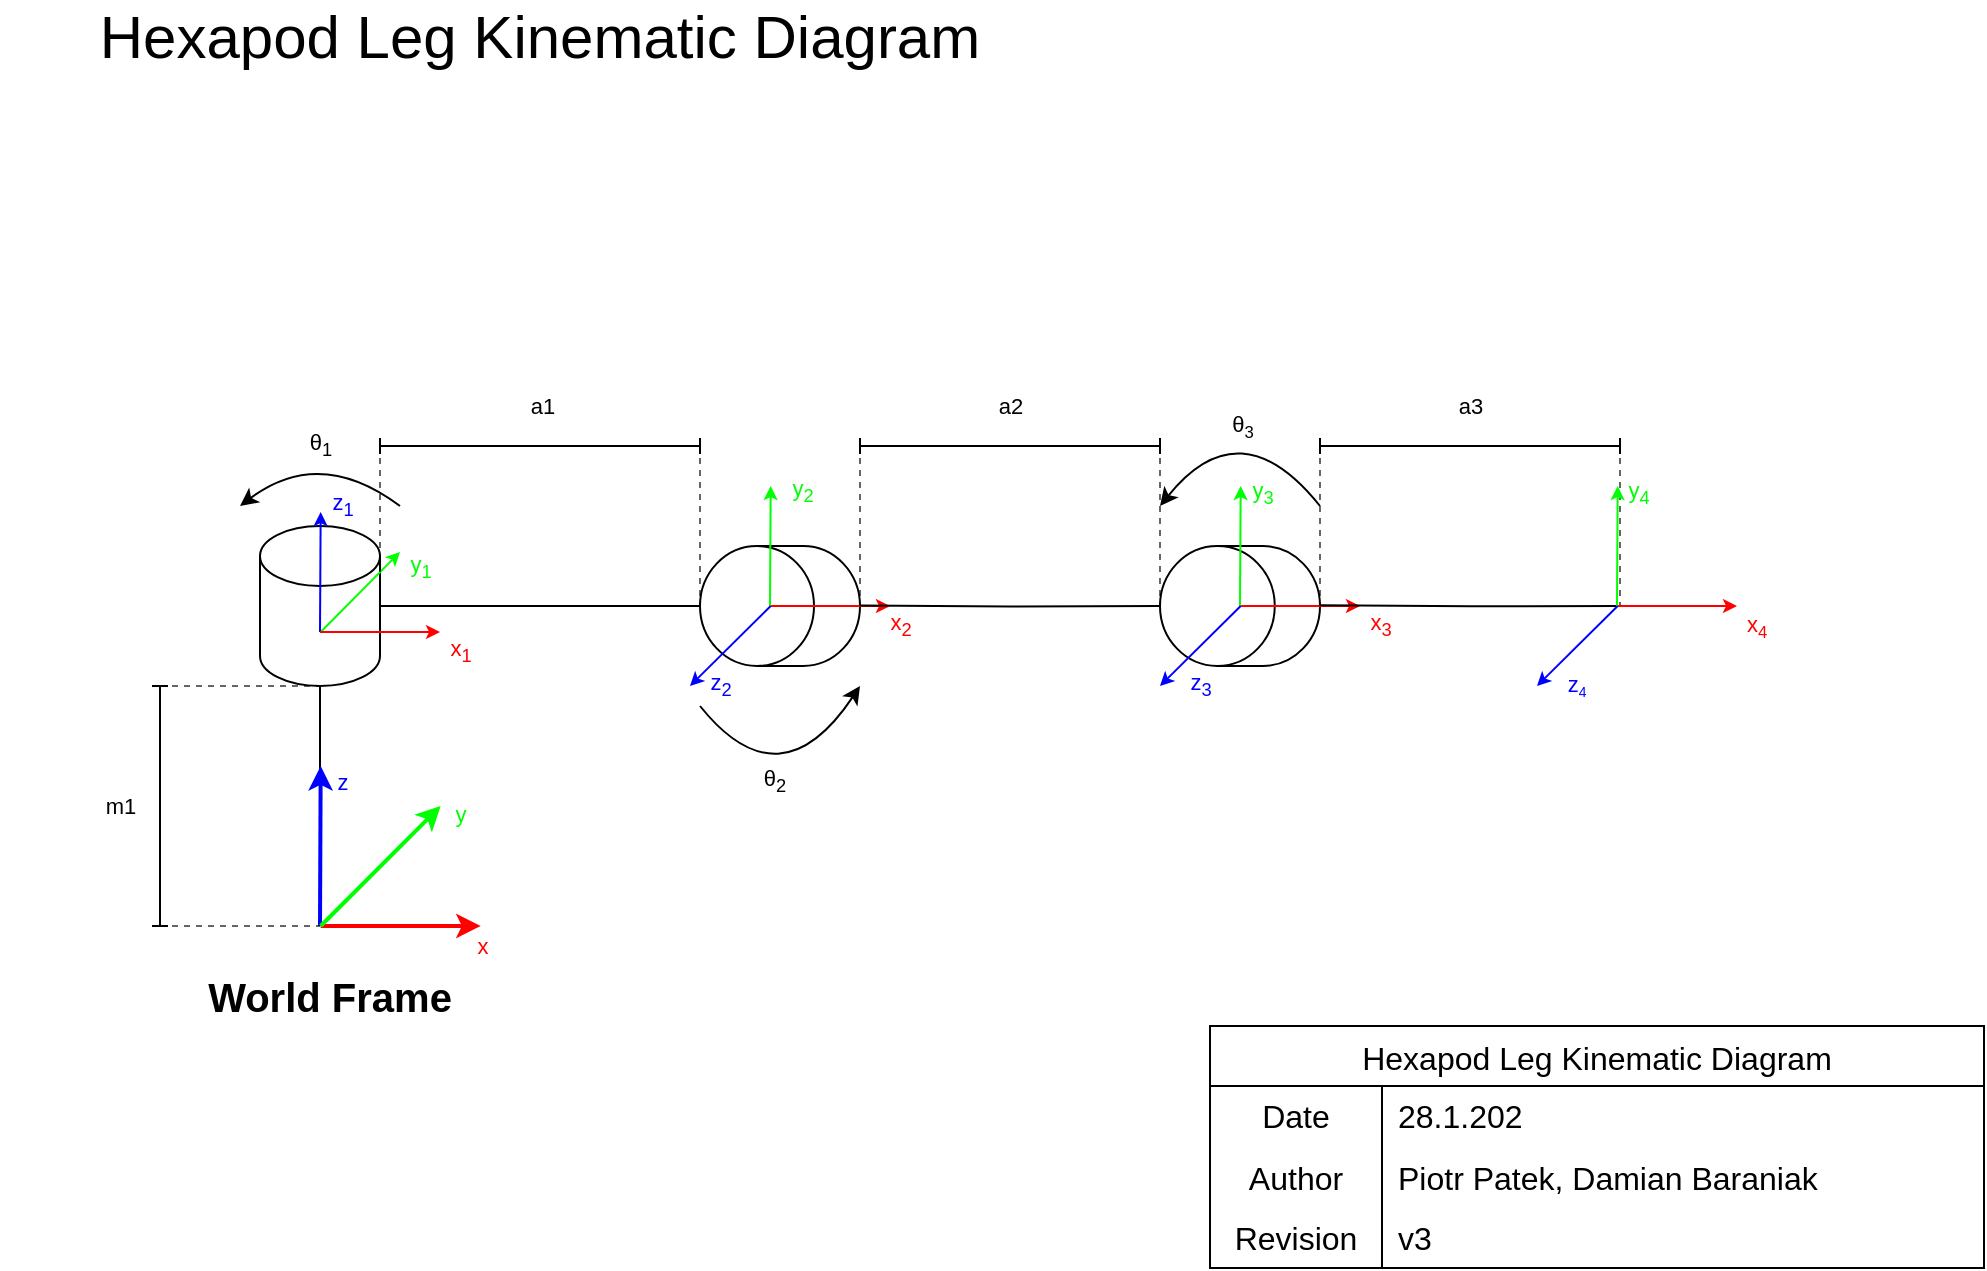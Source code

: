 <mxfile version="23.0.2" type="device">
  <diagram name="Strona-1" id="1XHVDGRbax1TFDbpCu7W">
    <mxGraphModel dx="1327" dy="766" grid="1" gridSize="10" guides="1" tooltips="1" connect="1" arrows="1" fold="1" page="1" pageScale="1" pageWidth="1169" pageHeight="827" math="0" shadow="0">
      <root>
        <mxCell id="0" />
        <mxCell id="1" parent="0" />
        <mxCell id="lL7PBCdeR99eN_gaU9C0-11" style="edgeStyle=orthogonalEdgeStyle;rounded=0;orthogonalLoop=1;jettySize=auto;html=1;endArrow=none;endFill=0;" parent="1" source="lL7PBCdeR99eN_gaU9C0-1" edge="1">
          <mxGeometry relative="1" as="geometry">
            <mxPoint x="300" y="560" as="targetPoint" />
          </mxGeometry>
        </mxCell>
        <mxCell id="lL7PBCdeR99eN_gaU9C0-1" value="" style="shape=cylinder3;whiteSpace=wrap;html=1;boundedLbl=1;backgroundOutline=1;size=15;" parent="1" vertex="1">
          <mxGeometry x="270" y="360" width="60" height="80" as="geometry" />
        </mxCell>
        <mxCell id="lL7PBCdeR99eN_gaU9C0-2" value="" style="shape=cylinder3;whiteSpace=wrap;html=1;boundedLbl=1;backgroundOutline=1;size=28.502;rotation=-90;" parent="1" vertex="1">
          <mxGeometry x="500" y="360" width="60" height="80" as="geometry" />
        </mxCell>
        <mxCell id="lL7PBCdeR99eN_gaU9C0-6" value="" style="shape=cylinder3;whiteSpace=wrap;html=1;boundedLbl=1;backgroundOutline=1;size=28.69;rotation=-90;" parent="1" vertex="1">
          <mxGeometry x="730" y="360" width="60" height="80" as="geometry" />
        </mxCell>
        <mxCell id="lL7PBCdeR99eN_gaU9C0-7" value="" style="endArrow=classic;html=1;rounded=0;strokeWidth=2;strokeColor=#ff0000;" parent="1" edge="1">
          <mxGeometry width="50" height="50" relative="1" as="geometry">
            <mxPoint x="300.34" y="560" as="sourcePoint" />
            <mxPoint x="380.34" y="560" as="targetPoint" />
          </mxGeometry>
        </mxCell>
        <mxCell id="lL7PBCdeR99eN_gaU9C0-76" value="&lt;font color=&quot;#ff0000&quot;&gt;x&lt;/font&gt;" style="edgeLabel;html=1;align=center;verticalAlign=middle;resizable=0;points=[];" parent="lL7PBCdeR99eN_gaU9C0-7" vertex="1" connectable="0">
          <mxGeometry x="0.799" y="1" relative="1" as="geometry">
            <mxPoint x="8" y="11" as="offset" />
          </mxGeometry>
        </mxCell>
        <mxCell id="lL7PBCdeR99eN_gaU9C0-8" value="" style="endArrow=classic;html=1;rounded=0;strokeWidth=2;strokeColor=#0000FF;" parent="1" edge="1">
          <mxGeometry width="50" height="50" relative="1" as="geometry">
            <mxPoint x="300" y="560" as="sourcePoint" />
            <mxPoint x="300.34" y="480" as="targetPoint" />
          </mxGeometry>
        </mxCell>
        <mxCell id="lL7PBCdeR99eN_gaU9C0-74" value="&lt;font color=&quot;#0000ff&quot;&gt;z&lt;/font&gt;" style="edgeLabel;html=1;align=center;verticalAlign=middle;resizable=0;points=[];" parent="lL7PBCdeR99eN_gaU9C0-8" vertex="1" connectable="0">
          <mxGeometry x="0.812" y="-2" relative="1" as="geometry">
            <mxPoint x="8" as="offset" />
          </mxGeometry>
        </mxCell>
        <mxCell id="lL7PBCdeR99eN_gaU9C0-9" value="" style="endArrow=classic;html=1;rounded=0;strokeWidth=2;strokeColor=#00FF00;" parent="1" edge="1">
          <mxGeometry width="50" height="50" relative="1" as="geometry">
            <mxPoint x="300.34" y="560" as="sourcePoint" />
            <mxPoint x="360.34" y="500" as="targetPoint" />
          </mxGeometry>
        </mxCell>
        <mxCell id="lL7PBCdeR99eN_gaU9C0-75" value="y" style="edgeLabel;html=1;align=center;verticalAlign=middle;resizable=0;points=[];fontColor=#00FF00;" parent="lL7PBCdeR99eN_gaU9C0-9" vertex="1" connectable="0">
          <mxGeometry x="0.863" relative="1" as="geometry">
            <mxPoint x="14" as="offset" />
          </mxGeometry>
        </mxCell>
        <mxCell id="lL7PBCdeR99eN_gaU9C0-14" value="" style="endArrow=classic;html=1;rounded=0;strokeWidth=1;strokeColor=#00FF00;jumpSize=6;startSize=4;endSize=4;" parent="1" edge="1">
          <mxGeometry width="50" height="50" relative="1" as="geometry">
            <mxPoint x="300.34" y="413" as="sourcePoint" />
            <mxPoint x="340" y="373" as="targetPoint" />
          </mxGeometry>
        </mxCell>
        <mxCell id="lL7PBCdeR99eN_gaU9C0-85" value="y&lt;sub&gt;1&lt;/sub&gt;" style="edgeLabel;html=1;align=center;verticalAlign=middle;resizable=0;points=[];fontColor=#00FF00;" parent="lL7PBCdeR99eN_gaU9C0-14" vertex="1" connectable="0">
          <mxGeometry x="0.683" relative="1" as="geometry">
            <mxPoint x="16" y="1" as="offset" />
          </mxGeometry>
        </mxCell>
        <mxCell id="lL7PBCdeR99eN_gaU9C0-16" value="" style="endArrow=none;dashed=1;html=1;rounded=0;opacity=60;" parent="1" edge="1">
          <mxGeometry width="50" height="50" relative="1" as="geometry">
            <mxPoint x="220" y="560" as="sourcePoint" />
            <mxPoint x="300" y="560" as="targetPoint" />
          </mxGeometry>
        </mxCell>
        <mxCell id="lL7PBCdeR99eN_gaU9C0-17" value="" style="endArrow=none;dashed=1;html=1;rounded=0;opacity=60;" parent="1" edge="1">
          <mxGeometry width="50" height="50" relative="1" as="geometry">
            <mxPoint x="220" y="440" as="sourcePoint" />
            <mxPoint x="300" y="440" as="targetPoint" />
          </mxGeometry>
        </mxCell>
        <mxCell id="lL7PBCdeR99eN_gaU9C0-18" style="edgeStyle=orthogonalEdgeStyle;rounded=0;orthogonalLoop=1;jettySize=auto;html=1;entryX=0.5;entryY=0;entryDx=0;entryDy=0;entryPerimeter=0;endArrow=none;endFill=0;" parent="1" source="lL7PBCdeR99eN_gaU9C0-1" target="lL7PBCdeR99eN_gaU9C0-2" edge="1">
          <mxGeometry relative="1" as="geometry" />
        </mxCell>
        <mxCell id="lL7PBCdeR99eN_gaU9C0-28" value="" style="endArrow=none;dashed=1;html=1;rounded=0;opacity=60;" parent="1" edge="1">
          <mxGeometry width="50" height="50" relative="1" as="geometry">
            <mxPoint x="490" y="320" as="sourcePoint" />
            <mxPoint x="490" y="400" as="targetPoint" />
          </mxGeometry>
        </mxCell>
        <mxCell id="lL7PBCdeR99eN_gaU9C0-34" value="" style="endArrow=baseDash;html=1;rounded=0;startArrow=baseDash;startFill=0;endFill=0;" parent="1" edge="1">
          <mxGeometry width="50" height="50" relative="1" as="geometry">
            <mxPoint x="220" y="560" as="sourcePoint" />
            <mxPoint x="220" y="440" as="targetPoint" />
          </mxGeometry>
        </mxCell>
        <mxCell id="lL7PBCdeR99eN_gaU9C0-36" value="m1&lt;br&gt;" style="edgeLabel;html=1;align=center;verticalAlign=middle;resizable=0;points=[];" parent="lL7PBCdeR99eN_gaU9C0-34" vertex="1" connectable="0">
          <mxGeometry x="0.181" y="2" relative="1" as="geometry">
            <mxPoint x="-18" y="11" as="offset" />
          </mxGeometry>
        </mxCell>
        <mxCell id="lL7PBCdeR99eN_gaU9C0-41" style="edgeStyle=orthogonalEdgeStyle;rounded=0;orthogonalLoop=1;jettySize=auto;html=1;entryX=0.5;entryY=0;entryDx=0;entryDy=0;entryPerimeter=0;endArrow=baseDash;endFill=0;startArrow=baseDash;startFill=0;" parent="1" edge="1">
          <mxGeometry relative="1" as="geometry">
            <mxPoint x="330" y="320" as="sourcePoint" />
            <mxPoint x="490" y="320" as="targetPoint" />
          </mxGeometry>
        </mxCell>
        <mxCell id="lL7PBCdeR99eN_gaU9C0-42" value="a1&lt;br&gt;" style="edgeLabel;html=1;align=center;verticalAlign=middle;resizable=0;points=[];" parent="lL7PBCdeR99eN_gaU9C0-41" vertex="1" connectable="0">
          <mxGeometry x="0.18" y="1" relative="1" as="geometry">
            <mxPoint x="-14" y="-19" as="offset" />
          </mxGeometry>
        </mxCell>
        <mxCell id="lL7PBCdeR99eN_gaU9C0-58" value="" style="endArrow=none;dashed=1;html=1;rounded=0;opacity=60;" parent="1" edge="1">
          <mxGeometry width="50" height="50" relative="1" as="geometry">
            <mxPoint x="330" y="320" as="sourcePoint" />
            <mxPoint x="330" y="400" as="targetPoint" />
          </mxGeometry>
        </mxCell>
        <mxCell id="lL7PBCdeR99eN_gaU9C0-65" value="World Frame" style="text;html=1;strokeColor=none;fillColor=none;align=center;verticalAlign=middle;whiteSpace=wrap;rounded=0;fontStyle=1;fontSize=20;" parent="1" vertex="1">
          <mxGeometry x="230" y="580" width="150" height="30" as="geometry" />
        </mxCell>
        <mxCell id="lL7PBCdeR99eN_gaU9C0-67" value="" style="endArrow=classic;html=1;rounded=0;strokeWidth=1;strokeColor=#ff0000;jumpSize=6;startSize=4;endSize=4;" parent="1" edge="1">
          <mxGeometry width="50" height="50" relative="1" as="geometry">
            <mxPoint x="525" y="400" as="sourcePoint" />
            <mxPoint x="585" y="400" as="targetPoint" />
          </mxGeometry>
        </mxCell>
        <mxCell id="lL7PBCdeR99eN_gaU9C0-86" value="x&lt;sub&gt;2&lt;/sub&gt;" style="edgeLabel;html=1;align=center;verticalAlign=middle;resizable=0;points=[];fontColor=#FF0000;" parent="lL7PBCdeR99eN_gaU9C0-67" vertex="1" connectable="0">
          <mxGeometry x="0.866" y="-1" relative="1" as="geometry">
            <mxPoint x="9" y="9" as="offset" />
          </mxGeometry>
        </mxCell>
        <mxCell id="lL7PBCdeR99eN_gaU9C0-68" value="" style="endArrow=classic;html=1;rounded=0;strokeWidth=1;strokeColor=#00ff00;jumpSize=6;startSize=4;endSize=4;" parent="1" edge="1">
          <mxGeometry width="50" height="50" relative="1" as="geometry">
            <mxPoint x="525" y="400" as="sourcePoint" />
            <mxPoint x="525.34" y="340" as="targetPoint" />
          </mxGeometry>
        </mxCell>
        <mxCell id="lL7PBCdeR99eN_gaU9C0-87" value="y&lt;sub&gt;2&lt;/sub&gt;" style="edgeLabel;html=1;align=center;verticalAlign=middle;resizable=0;points=[];fontColor=#00FF00;" parent="lL7PBCdeR99eN_gaU9C0-68" vertex="1" connectable="0">
          <mxGeometry x="0.898" y="-1" relative="1" as="geometry">
            <mxPoint x="14" as="offset" />
          </mxGeometry>
        </mxCell>
        <mxCell id="lL7PBCdeR99eN_gaU9C0-69" value="" style="endArrow=classic;html=1;rounded=0;strokeWidth=1;strokeColor=#0000ff;jumpSize=6;startSize=4;endSize=4;" parent="1" edge="1">
          <mxGeometry width="50" height="50" relative="1" as="geometry">
            <mxPoint x="525.34" y="400" as="sourcePoint" />
            <mxPoint x="485" y="440" as="targetPoint" />
          </mxGeometry>
        </mxCell>
        <mxCell id="lL7PBCdeR99eN_gaU9C0-84" value="z&lt;sub&gt;2&lt;/sub&gt;" style="edgeLabel;html=1;align=center;verticalAlign=middle;resizable=0;points=[];fontColor=#0000FF;" parent="lL7PBCdeR99eN_gaU9C0-69" vertex="1" connectable="0">
          <mxGeometry x="0.867" y="-1" relative="1" as="geometry">
            <mxPoint x="13" y="3" as="offset" />
          </mxGeometry>
        </mxCell>
        <mxCell id="lL7PBCdeR99eN_gaU9C0-71" value="" style="endArrow=classic;html=1;rounded=0;strokeWidth=1;strokeColor=#0000FF;jumpSize=6;startSize=4;endSize=4;" parent="1" edge="1">
          <mxGeometry width="50" height="50" relative="1" as="geometry">
            <mxPoint x="300" y="413" as="sourcePoint" />
            <mxPoint x="300.34" y="353" as="targetPoint" />
          </mxGeometry>
        </mxCell>
        <mxCell id="lL7PBCdeR99eN_gaU9C0-77" value="z&lt;sub&gt;1&lt;/sub&gt;" style="edgeLabel;html=1;align=center;verticalAlign=middle;resizable=0;points=[];fontColor=#0000FF;" parent="lL7PBCdeR99eN_gaU9C0-71" vertex="1" connectable="0">
          <mxGeometry x="0.902" relative="1" as="geometry">
            <mxPoint x="10" y="-6" as="offset" />
          </mxGeometry>
        </mxCell>
        <mxCell id="lL7PBCdeR99eN_gaU9C0-72" value="" style="endArrow=classic;html=1;rounded=0;strokeWidth=1;strokeColor=#ff0000;jumpSize=6;startSize=4;endSize=4;" parent="1" edge="1">
          <mxGeometry width="50" height="50" relative="1" as="geometry">
            <mxPoint x="300" y="413" as="sourcePoint" />
            <mxPoint x="360" y="413" as="targetPoint" />
          </mxGeometry>
        </mxCell>
        <mxCell id="lL7PBCdeR99eN_gaU9C0-79" value="x&lt;sub&gt;1&lt;/sub&gt;" style="edgeLabel;html=1;align=center;verticalAlign=middle;resizable=0;points=[];fontColor=#FF0000;" parent="lL7PBCdeR99eN_gaU9C0-72" vertex="1" connectable="0">
          <mxGeometry x="0.699" y="-1" relative="1" as="geometry">
            <mxPoint x="19" y="9" as="offset" />
          </mxGeometry>
        </mxCell>
        <mxCell id="lL7PBCdeR99eN_gaU9C0-80" value="" style="endArrow=classic;html=1;rounded=0;strokeWidth=1;strokeColor=#ff0000;jumpSize=6;startSize=4;endSize=4;" parent="1" edge="1">
          <mxGeometry width="50" height="50" relative="1" as="geometry">
            <mxPoint x="760" y="400" as="sourcePoint" />
            <mxPoint x="820" y="400" as="targetPoint" />
          </mxGeometry>
        </mxCell>
        <mxCell id="lL7PBCdeR99eN_gaU9C0-89" value="x&lt;sub&gt;3&lt;/sub&gt;" style="edgeLabel;html=1;align=center;verticalAlign=middle;resizable=0;points=[];fontColor=#FF0000;" parent="lL7PBCdeR99eN_gaU9C0-80" vertex="1" connectable="0">
          <mxGeometry x="0.816" y="-1" relative="1" as="geometry">
            <mxPoint x="15" y="9" as="offset" />
          </mxGeometry>
        </mxCell>
        <mxCell id="lL7PBCdeR99eN_gaU9C0-81" value="" style="endArrow=classic;html=1;rounded=0;strokeWidth=1;strokeColor=#00ff00;jumpSize=6;startSize=4;endSize=4;" parent="1" edge="1">
          <mxGeometry width="50" height="50" relative="1" as="geometry">
            <mxPoint x="760" y="400" as="sourcePoint" />
            <mxPoint x="760.34" y="340" as="targetPoint" />
          </mxGeometry>
        </mxCell>
        <mxCell id="lL7PBCdeR99eN_gaU9C0-90" value="y&lt;sub&gt;3&lt;/sub&gt;" style="edgeLabel;html=1;align=center;verticalAlign=middle;resizable=0;points=[];fontColor=#00FF00;" parent="lL7PBCdeR99eN_gaU9C0-81" vertex="1" connectable="0">
          <mxGeometry x="0.862" y="1" relative="1" as="geometry">
            <mxPoint x="11" as="offset" />
          </mxGeometry>
        </mxCell>
        <mxCell id="lL7PBCdeR99eN_gaU9C0-82" value="" style="endArrow=classic;html=1;rounded=0;strokeWidth=1;strokeColor=#0000ff;jumpSize=6;startSize=4;endSize=4;" parent="1" edge="1">
          <mxGeometry width="50" height="50" relative="1" as="geometry">
            <mxPoint x="760.34" y="400" as="sourcePoint" />
            <mxPoint x="720" y="440" as="targetPoint" />
          </mxGeometry>
        </mxCell>
        <mxCell id="lL7PBCdeR99eN_gaU9C0-88" value="z&lt;sub&gt;3&lt;/sub&gt;" style="edgeLabel;html=1;align=center;verticalAlign=middle;resizable=0;points=[];fontColor=#0000FF;" parent="lL7PBCdeR99eN_gaU9C0-82" vertex="1" connectable="0">
          <mxGeometry x="0.823" y="-1" relative="1" as="geometry">
            <mxPoint x="17" y="4" as="offset" />
          </mxGeometry>
        </mxCell>
        <mxCell id="lL7PBCdeR99eN_gaU9C0-101" value="" style="curved=1;endArrow=classic;html=1;rounded=0;" parent="1" edge="1">
          <mxGeometry width="50" height="50" relative="1" as="geometry">
            <mxPoint x="340" y="350" as="sourcePoint" />
            <mxPoint x="260" y="350" as="targetPoint" />
            <Array as="points">
              <mxPoint x="300" y="320" />
            </Array>
          </mxGeometry>
        </mxCell>
        <mxCell id="lL7PBCdeR99eN_gaU9C0-102" value="θ&lt;sub&gt;1&lt;/sub&gt;" style="edgeLabel;html=1;align=center;verticalAlign=middle;resizable=0;points=[];" parent="lL7PBCdeR99eN_gaU9C0-101" vertex="1" connectable="0">
          <mxGeometry x="0.32" y="13" relative="1" as="geometry">
            <mxPoint x="5" y="-20" as="offset" />
          </mxGeometry>
        </mxCell>
        <mxCell id="lL7PBCdeR99eN_gaU9C0-103" value="" style="curved=1;endArrow=classic;html=1;rounded=0;" parent="1" edge="1">
          <mxGeometry width="50" height="50" relative="1" as="geometry">
            <mxPoint x="490" y="450" as="sourcePoint" />
            <mxPoint x="570" y="440" as="targetPoint" />
            <Array as="points">
              <mxPoint x="530" y="500" />
            </Array>
          </mxGeometry>
        </mxCell>
        <mxCell id="lL7PBCdeR99eN_gaU9C0-104" value="θ&lt;sub&gt;2&lt;/sub&gt;" style="edgeLabel;html=1;align=center;verticalAlign=middle;resizable=0;points=[];" parent="lL7PBCdeR99eN_gaU9C0-103" vertex="1" connectable="0">
          <mxGeometry x="0.32" y="13" relative="1" as="geometry">
            <mxPoint x="-7" y="17" as="offset" />
          </mxGeometry>
        </mxCell>
        <mxCell id="lL7PBCdeR99eN_gaU9C0-105" value="" style="curved=1;endArrow=classic;html=1;rounded=0;" parent="1" edge="1">
          <mxGeometry width="50" height="50" relative="1" as="geometry">
            <mxPoint x="800" y="350" as="sourcePoint" />
            <mxPoint x="720" y="350" as="targetPoint" />
            <Array as="points">
              <mxPoint x="760" y="300" />
            </Array>
          </mxGeometry>
        </mxCell>
        <mxCell id="lL7PBCdeR99eN_gaU9C0-106" value="θ&lt;font size=&quot;1&quot;&gt;&lt;sub&gt;3&lt;/sub&gt;&lt;/font&gt;" style="edgeLabel;html=1;align=center;verticalAlign=middle;resizable=0;points=[];" parent="lL7PBCdeR99eN_gaU9C0-105" vertex="1" connectable="0">
          <mxGeometry x="0.32" y="13" relative="1" as="geometry">
            <mxPoint x="3" y="-14" as="offset" />
          </mxGeometry>
        </mxCell>
        <mxCell id="lL7PBCdeR99eN_gaU9C0-107" value="Hexapod Leg Kinematic Diagram" style="text;html=1;strokeColor=none;fillColor=none;align=center;verticalAlign=middle;whiteSpace=wrap;rounded=0;fontSize=30;" parent="1" vertex="1">
          <mxGeometry x="140" y="100" width="540" height="30" as="geometry" />
        </mxCell>
        <mxCell id="lL7PBCdeR99eN_gaU9C0-108" value="Hexapod Leg Kinematic Diagram" style="shape=table;startSize=30;container=1;collapsible=0;childLayout=tableLayout;fixedRows=1;rowLines=0;fontStyle=0;strokeColor=default;fontSize=16;" parent="1" vertex="1">
          <mxGeometry x="745" y="610" width="387" height="121" as="geometry" />
        </mxCell>
        <mxCell id="lL7PBCdeR99eN_gaU9C0-109" value="" style="shape=tableRow;horizontal=0;startSize=0;swimlaneHead=0;swimlaneBody=0;top=0;left=0;bottom=0;right=0;collapsible=0;dropTarget=0;fillColor=none;points=[[0,0.5],[1,0.5]];portConstraint=eastwest;strokeColor=inherit;fontSize=16;opacity=0;perimeterSpacing=6;" parent="lL7PBCdeR99eN_gaU9C0-108" vertex="1">
          <mxGeometry y="30" width="387" height="30" as="geometry" />
        </mxCell>
        <mxCell id="lL7PBCdeR99eN_gaU9C0-110" value="Date" style="shape=partialRectangle;html=1;whiteSpace=wrap;connectable=0;fillColor=none;top=0;left=0;bottom=0;right=0;overflow=hidden;pointerEvents=1;strokeColor=inherit;fontSize=16;" parent="lL7PBCdeR99eN_gaU9C0-109" vertex="1">
          <mxGeometry width="86" height="30" as="geometry">
            <mxRectangle width="86" height="30" as="alternateBounds" />
          </mxGeometry>
        </mxCell>
        <mxCell id="lL7PBCdeR99eN_gaU9C0-111" value="28.1.202" style="shape=partialRectangle;html=1;whiteSpace=wrap;connectable=0;fillColor=none;top=0;left=0;bottom=0;right=0;align=left;spacingLeft=6;overflow=hidden;strokeColor=default;fontSize=16;perimeterSpacing=2;" parent="lL7PBCdeR99eN_gaU9C0-109" vertex="1">
          <mxGeometry x="86" width="301" height="30" as="geometry">
            <mxRectangle width="301" height="30" as="alternateBounds" />
          </mxGeometry>
        </mxCell>
        <mxCell id="lL7PBCdeR99eN_gaU9C0-112" value="" style="shape=tableRow;horizontal=0;startSize=0;swimlaneHead=0;swimlaneBody=0;top=0;left=0;bottom=0;right=0;collapsible=0;dropTarget=0;fillColor=none;points=[[0,0.5],[1,0.5]];portConstraint=eastwest;strokeColor=default;fontSize=16;" parent="lL7PBCdeR99eN_gaU9C0-108" vertex="1">
          <mxGeometry y="60" width="387" height="31" as="geometry" />
        </mxCell>
        <mxCell id="lL7PBCdeR99eN_gaU9C0-113" value="Author" style="shape=partialRectangle;html=1;whiteSpace=wrap;connectable=0;fillColor=none;top=0;left=0;bottom=0;right=0;overflow=hidden;strokeColor=inherit;fontSize=16;" parent="lL7PBCdeR99eN_gaU9C0-112" vertex="1">
          <mxGeometry width="86" height="31" as="geometry">
            <mxRectangle width="86" height="31" as="alternateBounds" />
          </mxGeometry>
        </mxCell>
        <mxCell id="lL7PBCdeR99eN_gaU9C0-114" value="Piotr Patek, Damian Baraniak" style="shape=partialRectangle;html=1;whiteSpace=wrap;connectable=0;fillColor=none;top=0;left=0;bottom=0;right=0;align=left;spacingLeft=6;overflow=hidden;strokeColor=inherit;fontSize=16;" parent="lL7PBCdeR99eN_gaU9C0-112" vertex="1">
          <mxGeometry x="86" width="301" height="31" as="geometry">
            <mxRectangle width="301" height="31" as="alternateBounds" />
          </mxGeometry>
        </mxCell>
        <mxCell id="lL7PBCdeR99eN_gaU9C0-115" value="" style="shape=tableRow;horizontal=0;startSize=0;swimlaneHead=0;swimlaneBody=0;top=0;left=0;bottom=0;right=0;collapsible=0;dropTarget=0;fillColor=none;points=[[0,0.5],[1,0.5]];portConstraint=eastwest;strokeColor=inherit;fontSize=16;" parent="lL7PBCdeR99eN_gaU9C0-108" vertex="1">
          <mxGeometry y="91" width="387" height="30" as="geometry" />
        </mxCell>
        <mxCell id="lL7PBCdeR99eN_gaU9C0-116" value="Revision" style="shape=partialRectangle;html=1;whiteSpace=wrap;connectable=0;fillColor=none;top=0;left=0;bottom=0;right=0;overflow=hidden;strokeColor=inherit;fontSize=16;" parent="lL7PBCdeR99eN_gaU9C0-115" vertex="1">
          <mxGeometry width="86" height="30" as="geometry">
            <mxRectangle width="86" height="30" as="alternateBounds" />
          </mxGeometry>
        </mxCell>
        <mxCell id="lL7PBCdeR99eN_gaU9C0-117" value="v3" style="shape=partialRectangle;html=1;whiteSpace=wrap;connectable=0;fillColor=none;top=0;left=0;bottom=0;right=0;align=left;spacingLeft=6;overflow=hidden;strokeColor=inherit;fontSize=16;" parent="lL7PBCdeR99eN_gaU9C0-115" vertex="1">
          <mxGeometry x="86" width="301" height="30" as="geometry">
            <mxRectangle width="301" height="30" as="alternateBounds" />
          </mxGeometry>
        </mxCell>
        <mxCell id="pQnR7xrfRqrv3m9M9BXT-1" style="edgeStyle=orthogonalEdgeStyle;rounded=0;orthogonalLoop=1;jettySize=auto;html=1;endArrow=none;endFill=0;entryX=0.5;entryY=0;entryDx=0;entryDy=0;entryPerimeter=0;" edge="1" parent="1" target="lL7PBCdeR99eN_gaU9C0-6">
          <mxGeometry relative="1" as="geometry">
            <mxPoint x="570" y="399.76" as="sourcePoint" />
            <mxPoint x="690" y="400" as="targetPoint" />
          </mxGeometry>
        </mxCell>
        <mxCell id="pQnR7xrfRqrv3m9M9BXT-2" value="" style="endArrow=none;dashed=1;html=1;rounded=0;opacity=60;" edge="1" parent="1">
          <mxGeometry width="50" height="50" relative="1" as="geometry">
            <mxPoint x="570" y="320" as="sourcePoint" />
            <mxPoint x="570" y="400" as="targetPoint" />
          </mxGeometry>
        </mxCell>
        <mxCell id="pQnR7xrfRqrv3m9M9BXT-3" value="" style="endArrow=none;dashed=1;html=1;rounded=0;opacity=60;" edge="1" parent="1">
          <mxGeometry width="50" height="50" relative="1" as="geometry">
            <mxPoint x="720" y="320" as="sourcePoint" />
            <mxPoint x="720" y="400" as="targetPoint" />
          </mxGeometry>
        </mxCell>
        <mxCell id="pQnR7xrfRqrv3m9M9BXT-4" style="edgeStyle=orthogonalEdgeStyle;rounded=0;orthogonalLoop=1;jettySize=auto;html=1;endArrow=baseDash;endFill=0;startArrow=baseDash;startFill=0;" edge="1" parent="1">
          <mxGeometry relative="1" as="geometry">
            <mxPoint x="570" y="320" as="sourcePoint" />
            <mxPoint x="720" y="320" as="targetPoint" />
          </mxGeometry>
        </mxCell>
        <mxCell id="pQnR7xrfRqrv3m9M9BXT-5" value="a2" style="edgeLabel;html=1;align=center;verticalAlign=middle;resizable=0;points=[];" vertex="1" connectable="0" parent="pQnR7xrfRqrv3m9M9BXT-4">
          <mxGeometry x="0.18" y="1" relative="1" as="geometry">
            <mxPoint x="-14" y="-19" as="offset" />
          </mxGeometry>
        </mxCell>
        <mxCell id="pQnR7xrfRqrv3m9M9BXT-6" style="edgeStyle=orthogonalEdgeStyle;rounded=0;orthogonalLoop=1;jettySize=auto;html=1;endArrow=none;endFill=0;" edge="1" parent="1">
          <mxGeometry relative="1" as="geometry">
            <mxPoint x="800" y="399.64" as="sourcePoint" />
            <mxPoint x="950" y="400" as="targetPoint" />
          </mxGeometry>
        </mxCell>
        <mxCell id="pQnR7xrfRqrv3m9M9BXT-7" value="" style="endArrow=none;dashed=1;html=1;rounded=0;opacity=60;" edge="1" parent="1">
          <mxGeometry width="50" height="50" relative="1" as="geometry">
            <mxPoint x="800" y="320" as="sourcePoint" />
            <mxPoint x="800" y="400" as="targetPoint" />
          </mxGeometry>
        </mxCell>
        <mxCell id="pQnR7xrfRqrv3m9M9BXT-8" value="" style="endArrow=none;dashed=1;html=1;rounded=0;opacity=60;" edge="1" parent="1">
          <mxGeometry width="50" height="50" relative="1" as="geometry">
            <mxPoint x="950" y="320" as="sourcePoint" />
            <mxPoint x="950" y="400" as="targetPoint" />
          </mxGeometry>
        </mxCell>
        <mxCell id="pQnR7xrfRqrv3m9M9BXT-9" style="edgeStyle=orthogonalEdgeStyle;rounded=0;orthogonalLoop=1;jettySize=auto;html=1;endArrow=baseDash;endFill=0;startArrow=baseDash;startFill=0;" edge="1" parent="1">
          <mxGeometry relative="1" as="geometry">
            <mxPoint x="800" y="320" as="sourcePoint" />
            <mxPoint x="950" y="320" as="targetPoint" />
          </mxGeometry>
        </mxCell>
        <mxCell id="pQnR7xrfRqrv3m9M9BXT-10" value="a3&lt;br&gt;" style="edgeLabel;html=1;align=center;verticalAlign=middle;resizable=0;points=[];" vertex="1" connectable="0" parent="pQnR7xrfRqrv3m9M9BXT-9">
          <mxGeometry x="0.18" y="1" relative="1" as="geometry">
            <mxPoint x="-14" y="-19" as="offset" />
          </mxGeometry>
        </mxCell>
        <mxCell id="pQnR7xrfRqrv3m9M9BXT-11" value="" style="endArrow=classic;html=1;rounded=0;strokeWidth=1;strokeColor=#ff0000;jumpSize=6;startSize=4;endSize=4;" edge="1" parent="1">
          <mxGeometry width="50" height="50" relative="1" as="geometry">
            <mxPoint x="948.5" y="400" as="sourcePoint" />
            <mxPoint x="1008.5" y="400" as="targetPoint" />
          </mxGeometry>
        </mxCell>
        <mxCell id="pQnR7xrfRqrv3m9M9BXT-12" value="x&lt;font size=&quot;1&quot;&gt;&lt;sub&gt;4&lt;br&gt;&lt;/sub&gt;&lt;/font&gt;" style="edgeLabel;html=1;align=center;verticalAlign=middle;resizable=0;points=[];fontColor=#FF0000;" vertex="1" connectable="0" parent="pQnR7xrfRqrv3m9M9BXT-11">
          <mxGeometry x="0.816" y="-1" relative="1" as="geometry">
            <mxPoint x="15" y="9" as="offset" />
          </mxGeometry>
        </mxCell>
        <mxCell id="pQnR7xrfRqrv3m9M9BXT-13" value="" style="endArrow=classic;html=1;rounded=0;strokeWidth=1;strokeColor=#00ff00;jumpSize=6;startSize=4;endSize=4;" edge="1" parent="1">
          <mxGeometry width="50" height="50" relative="1" as="geometry">
            <mxPoint x="948.5" y="400" as="sourcePoint" />
            <mxPoint x="948.84" y="340" as="targetPoint" />
          </mxGeometry>
        </mxCell>
        <mxCell id="pQnR7xrfRqrv3m9M9BXT-14" value="y&lt;sub&gt;4&lt;/sub&gt;" style="edgeLabel;html=1;align=center;verticalAlign=middle;resizable=0;points=[];fontColor=#00FF00;" vertex="1" connectable="0" parent="pQnR7xrfRqrv3m9M9BXT-13">
          <mxGeometry x="0.862" y="1" relative="1" as="geometry">
            <mxPoint x="11" as="offset" />
          </mxGeometry>
        </mxCell>
        <mxCell id="pQnR7xrfRqrv3m9M9BXT-15" value="" style="endArrow=classic;html=1;rounded=0;strokeWidth=1;strokeColor=#0000ff;jumpSize=6;startSize=4;endSize=4;" edge="1" parent="1">
          <mxGeometry width="50" height="50" relative="1" as="geometry">
            <mxPoint x="948.84" y="400" as="sourcePoint" />
            <mxPoint x="908.5" y="440" as="targetPoint" />
          </mxGeometry>
        </mxCell>
        <mxCell id="pQnR7xrfRqrv3m9M9BXT-16" value="z&lt;span style=&quot;font-size: 8.333px;&quot;&gt;&lt;sub&gt;4&lt;br&gt;&lt;/sub&gt;&lt;/span&gt;" style="edgeLabel;html=1;align=center;verticalAlign=middle;resizable=0;points=[];fontColor=#0000FF;horizontal=1;" vertex="1" connectable="0" parent="pQnR7xrfRqrv3m9M9BXT-15">
          <mxGeometry x="0.823" y="-1" relative="1" as="geometry">
            <mxPoint x="17" y="4" as="offset" />
          </mxGeometry>
        </mxCell>
      </root>
    </mxGraphModel>
  </diagram>
</mxfile>
